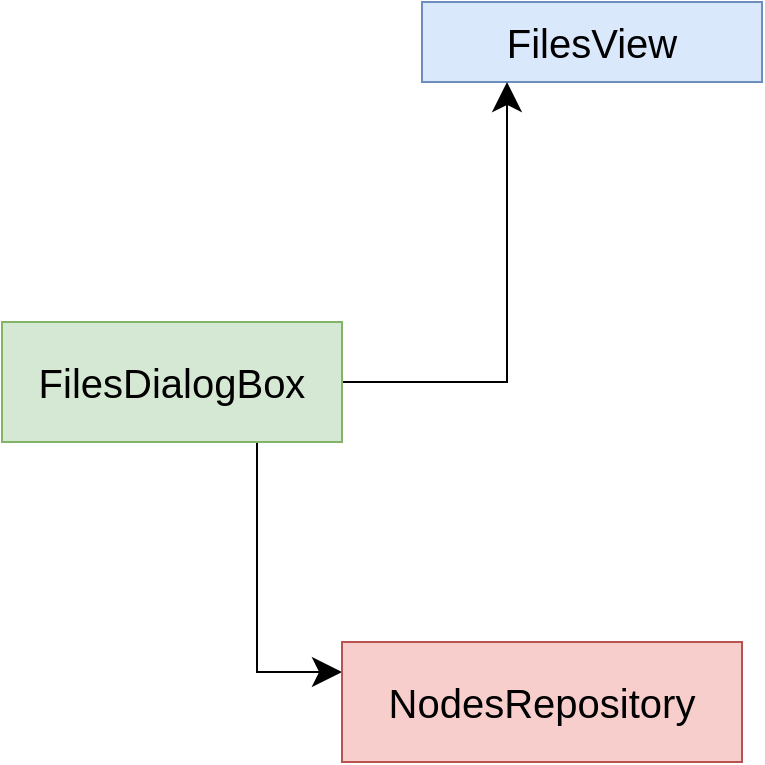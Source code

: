<mxfile version="15.1.3" type="device"><diagram id="h2ouHUfF8uJFF1pT9VIK" name="Страница 1"><mxGraphModel dx="1042" dy="806" grid="1" gridSize="10" guides="1" tooltips="1" connect="1" arrows="1" fold="1" page="1" pageScale="1" pageWidth="827" pageHeight="1169" math="0" shadow="0"><root><mxCell id="0"/><mxCell id="1" parent="0"/><mxCell id="Ae1u4iJPH9NZOOJJ30OF-1" value="FilesView" style="rounded=0;whiteSpace=wrap;html=1;fontSize=20;fillColor=#dae8fc;strokeColor=#6c8ebf;" parent="1" vertex="1"><mxGeometry x="480" y="160" width="170" height="40" as="geometry"/></mxCell><mxCell id="Ae1u4iJPH9NZOOJJ30OF-6" style="edgeStyle=orthogonalEdgeStyle;rounded=0;orthogonalLoop=1;jettySize=auto;html=1;fontSize=20;strokeWidth=1;endSize=12;entryX=0.25;entryY=1;entryDx=0;entryDy=0;" parent="1" source="Ae1u4iJPH9NZOOJJ30OF-4" edge="1" target="Ae1u4iJPH9NZOOJJ30OF-1"><mxGeometry relative="1" as="geometry"><mxPoint x="500" y="280" as="targetPoint"/></mxGeometry></mxCell><mxCell id="Ae1u4iJPH9NZOOJJ30OF-8" style="edgeStyle=orthogonalEdgeStyle;rounded=0;orthogonalLoop=1;jettySize=auto;html=1;exitX=0.75;exitY=1;exitDx=0;exitDy=0;entryX=0;entryY=0.25;entryDx=0;entryDy=0;fontSize=20;endSize=12;strokeWidth=1;" parent="1" source="Ae1u4iJPH9NZOOJJ30OF-4" target="Ae1u4iJPH9NZOOJJ30OF-7" edge="1"><mxGeometry relative="1" as="geometry"/></mxCell><mxCell id="Ae1u4iJPH9NZOOJJ30OF-4" value="FilesDialogBox" style="rounded=0;whiteSpace=wrap;html=1;fontSize=20;fillColor=#d5e8d4;strokeColor=#82b366;" parent="1" vertex="1"><mxGeometry x="270" y="320" width="170" height="60" as="geometry"/></mxCell><mxCell id="Ae1u4iJPH9NZOOJJ30OF-7" value="NodesRepository" style="rounded=0;whiteSpace=wrap;html=1;fontSize=20;fillColor=#f8cecc;strokeColor=#b85450;" parent="1" vertex="1"><mxGeometry x="440" y="480" width="200" height="60" as="geometry"/></mxCell></root></mxGraphModel></diagram></mxfile>